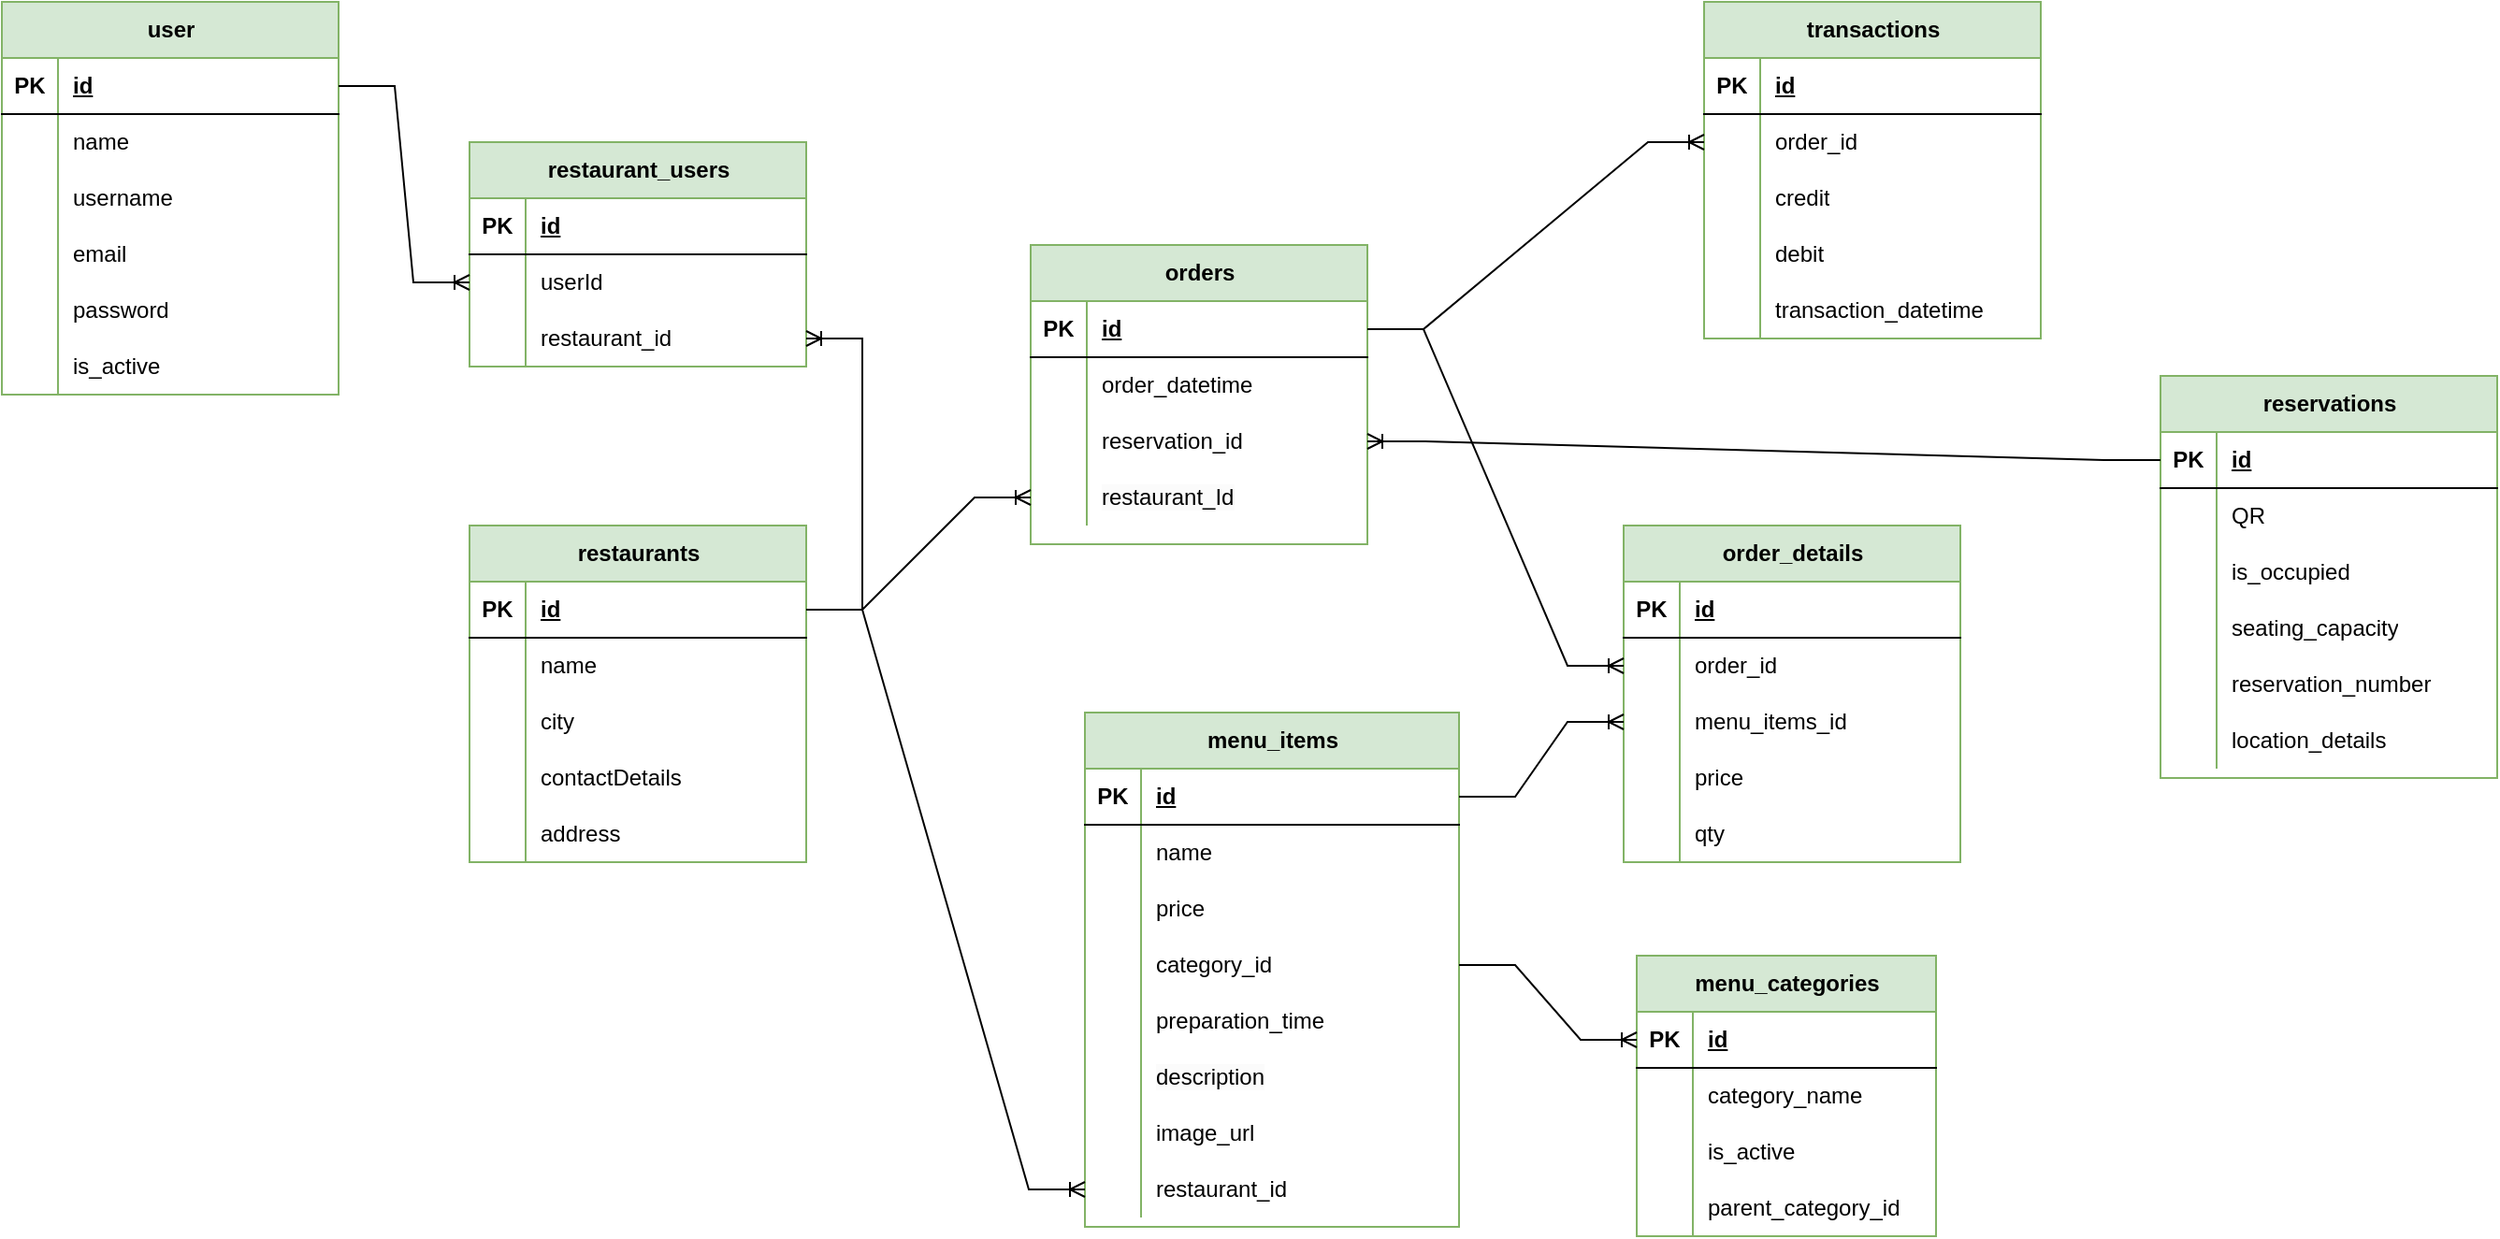 <mxfile version="21.6.2" type="github">
  <diagram name="Page-1" id="wjyDEJwK1ql8XtZCBkip">
    <mxGraphModel dx="3088" dy="796" grid="1" gridSize="10" guides="1" tooltips="1" connect="1" arrows="1" fold="1" page="1" pageScale="1" pageWidth="827" pageHeight="1169" background="none" math="0" shadow="0">
      <root>
        <mxCell id="0" />
        <mxCell id="1" parent="0" />
        <mxCell id="22sVGPtSss4wMUbbfdg5-69" value="menu_items" style="shape=table;startSize=30;container=1;collapsible=1;childLayout=tableLayout;fixedRows=1;rowLines=0;fontStyle=1;align=center;resizeLast=1;html=1;fillColor=#d5e8d4;strokeColor=#82b366;" parent="1" vertex="1">
          <mxGeometry x="-791" y="410" width="200" height="275" as="geometry" />
        </mxCell>
        <mxCell id="22sVGPtSss4wMUbbfdg5-70" value="" style="shape=tableRow;horizontal=0;startSize=0;swimlaneHead=0;swimlaneBody=0;fillColor=none;collapsible=0;dropTarget=0;points=[[0,0.5],[1,0.5]];portConstraint=eastwest;top=0;left=0;right=0;bottom=1;" parent="22sVGPtSss4wMUbbfdg5-69" vertex="1">
          <mxGeometry y="30" width="200" height="30" as="geometry" />
        </mxCell>
        <mxCell id="22sVGPtSss4wMUbbfdg5-71" value="PK" style="shape=partialRectangle;connectable=0;fillColor=none;top=0;left=0;bottom=0;right=0;fontStyle=1;overflow=hidden;whiteSpace=wrap;html=1;" parent="22sVGPtSss4wMUbbfdg5-70" vertex="1">
          <mxGeometry width="30" height="30" as="geometry">
            <mxRectangle width="30" height="30" as="alternateBounds" />
          </mxGeometry>
        </mxCell>
        <mxCell id="22sVGPtSss4wMUbbfdg5-72" value="id" style="shape=partialRectangle;connectable=0;fillColor=none;top=0;left=0;bottom=0;right=0;align=left;spacingLeft=6;fontStyle=5;overflow=hidden;whiteSpace=wrap;html=1;" parent="22sVGPtSss4wMUbbfdg5-70" vertex="1">
          <mxGeometry x="30" width="170" height="30" as="geometry">
            <mxRectangle width="170" height="30" as="alternateBounds" />
          </mxGeometry>
        </mxCell>
        <mxCell id="22sVGPtSss4wMUbbfdg5-73" value="" style="shape=tableRow;horizontal=0;startSize=0;swimlaneHead=0;swimlaneBody=0;fillColor=none;collapsible=0;dropTarget=0;points=[[0,0.5],[1,0.5]];portConstraint=eastwest;top=0;left=0;right=0;bottom=0;" parent="22sVGPtSss4wMUbbfdg5-69" vertex="1">
          <mxGeometry y="60" width="200" height="30" as="geometry" />
        </mxCell>
        <mxCell id="22sVGPtSss4wMUbbfdg5-74" value="" style="shape=partialRectangle;connectable=0;fillColor=none;top=0;left=0;bottom=0;right=0;editable=1;overflow=hidden;whiteSpace=wrap;html=1;" parent="22sVGPtSss4wMUbbfdg5-73" vertex="1">
          <mxGeometry width="30" height="30" as="geometry">
            <mxRectangle width="30" height="30" as="alternateBounds" />
          </mxGeometry>
        </mxCell>
        <mxCell id="22sVGPtSss4wMUbbfdg5-75" value="name" style="shape=partialRectangle;connectable=0;fillColor=none;top=0;left=0;bottom=0;right=0;align=left;spacingLeft=6;overflow=hidden;whiteSpace=wrap;html=1;" parent="22sVGPtSss4wMUbbfdg5-73" vertex="1">
          <mxGeometry x="30" width="170" height="30" as="geometry">
            <mxRectangle width="170" height="30" as="alternateBounds" />
          </mxGeometry>
        </mxCell>
        <mxCell id="22sVGPtSss4wMUbbfdg5-76" value="" style="shape=tableRow;horizontal=0;startSize=0;swimlaneHead=0;swimlaneBody=0;fillColor=none;collapsible=0;dropTarget=0;points=[[0,0.5],[1,0.5]];portConstraint=eastwest;top=0;left=0;right=0;bottom=0;" parent="22sVGPtSss4wMUbbfdg5-69" vertex="1">
          <mxGeometry y="90" width="200" height="30" as="geometry" />
        </mxCell>
        <mxCell id="22sVGPtSss4wMUbbfdg5-77" value="" style="shape=partialRectangle;connectable=0;fillColor=none;top=0;left=0;bottom=0;right=0;editable=1;overflow=hidden;whiteSpace=wrap;html=1;" parent="22sVGPtSss4wMUbbfdg5-76" vertex="1">
          <mxGeometry width="30" height="30" as="geometry">
            <mxRectangle width="30" height="30" as="alternateBounds" />
          </mxGeometry>
        </mxCell>
        <mxCell id="22sVGPtSss4wMUbbfdg5-78" value="price" style="shape=partialRectangle;connectable=0;fillColor=none;top=0;left=0;bottom=0;right=0;align=left;spacingLeft=6;overflow=hidden;whiteSpace=wrap;html=1;" parent="22sVGPtSss4wMUbbfdg5-76" vertex="1">
          <mxGeometry x="30" width="170" height="30" as="geometry">
            <mxRectangle width="170" height="30" as="alternateBounds" />
          </mxGeometry>
        </mxCell>
        <mxCell id="22sVGPtSss4wMUbbfdg5-79" value="" style="shape=tableRow;horizontal=0;startSize=0;swimlaneHead=0;swimlaneBody=0;fillColor=none;collapsible=0;dropTarget=0;points=[[0,0.5],[1,0.5]];portConstraint=eastwest;top=0;left=0;right=0;bottom=0;" parent="22sVGPtSss4wMUbbfdg5-69" vertex="1">
          <mxGeometry y="120" width="200" height="30" as="geometry" />
        </mxCell>
        <mxCell id="22sVGPtSss4wMUbbfdg5-80" value="" style="shape=partialRectangle;connectable=0;fillColor=none;top=0;left=0;bottom=0;right=0;editable=1;overflow=hidden;whiteSpace=wrap;html=1;" parent="22sVGPtSss4wMUbbfdg5-79" vertex="1">
          <mxGeometry width="30" height="30" as="geometry">
            <mxRectangle width="30" height="30" as="alternateBounds" />
          </mxGeometry>
        </mxCell>
        <mxCell id="22sVGPtSss4wMUbbfdg5-81" value="category_id" style="shape=partialRectangle;connectable=0;fillColor=none;top=0;left=0;bottom=0;right=0;align=left;spacingLeft=6;overflow=hidden;whiteSpace=wrap;html=1;" parent="22sVGPtSss4wMUbbfdg5-79" vertex="1">
          <mxGeometry x="30" width="170" height="30" as="geometry">
            <mxRectangle width="170" height="30" as="alternateBounds" />
          </mxGeometry>
        </mxCell>
        <mxCell id="VqWUjOWvPOqiLu1VyxjL-18" style="shape=tableRow;horizontal=0;startSize=0;swimlaneHead=0;swimlaneBody=0;fillColor=none;collapsible=0;dropTarget=0;points=[[0,0.5],[1,0.5]];portConstraint=eastwest;top=0;left=0;right=0;bottom=0;" parent="22sVGPtSss4wMUbbfdg5-69" vertex="1">
          <mxGeometry y="150" width="200" height="30" as="geometry" />
        </mxCell>
        <mxCell id="VqWUjOWvPOqiLu1VyxjL-19" style="shape=partialRectangle;connectable=0;fillColor=none;top=0;left=0;bottom=0;right=0;editable=1;overflow=hidden;whiteSpace=wrap;html=1;" parent="VqWUjOWvPOqiLu1VyxjL-18" vertex="1">
          <mxGeometry width="30" height="30" as="geometry">
            <mxRectangle width="30" height="30" as="alternateBounds" />
          </mxGeometry>
        </mxCell>
        <mxCell id="VqWUjOWvPOqiLu1VyxjL-20" value="preparation_time" style="shape=partialRectangle;connectable=0;fillColor=none;top=0;left=0;bottom=0;right=0;align=left;spacingLeft=6;overflow=hidden;whiteSpace=wrap;html=1;" parent="VqWUjOWvPOqiLu1VyxjL-18" vertex="1">
          <mxGeometry x="30" width="170" height="30" as="geometry">
            <mxRectangle width="170" height="30" as="alternateBounds" />
          </mxGeometry>
        </mxCell>
        <mxCell id="VqWUjOWvPOqiLu1VyxjL-21" style="shape=tableRow;horizontal=0;startSize=0;swimlaneHead=0;swimlaneBody=0;fillColor=none;collapsible=0;dropTarget=0;points=[[0,0.5],[1,0.5]];portConstraint=eastwest;top=0;left=0;right=0;bottom=0;" parent="22sVGPtSss4wMUbbfdg5-69" vertex="1">
          <mxGeometry y="180" width="200" height="30" as="geometry" />
        </mxCell>
        <mxCell id="VqWUjOWvPOqiLu1VyxjL-22" style="shape=partialRectangle;connectable=0;fillColor=none;top=0;left=0;bottom=0;right=0;editable=1;overflow=hidden;whiteSpace=wrap;html=1;" parent="VqWUjOWvPOqiLu1VyxjL-21" vertex="1">
          <mxGeometry width="30" height="30" as="geometry">
            <mxRectangle width="30" height="30" as="alternateBounds" />
          </mxGeometry>
        </mxCell>
        <mxCell id="VqWUjOWvPOqiLu1VyxjL-23" value="&lt;span style=&quot;color: rgb(0, 0, 0); font-family: Helvetica; font-size: 12px; font-style: normal; font-variant-ligatures: normal; font-variant-caps: normal; font-weight: 400; letter-spacing: normal; orphans: 2; text-align: left; text-indent: 0px; text-transform: none; widows: 2; word-spacing: 0px; -webkit-text-stroke-width: 0px; background-color: rgb(251, 251, 251); text-decoration-thickness: initial; text-decoration-style: initial; text-decoration-color: initial; float: none; display: inline !important;&quot;&gt;description&lt;/span&gt;" style="shape=partialRectangle;connectable=0;fillColor=none;top=0;left=0;bottom=0;right=0;align=left;spacingLeft=6;overflow=hidden;whiteSpace=wrap;html=1;" parent="VqWUjOWvPOqiLu1VyxjL-21" vertex="1">
          <mxGeometry x="30" width="170" height="30" as="geometry">
            <mxRectangle width="170" height="30" as="alternateBounds" />
          </mxGeometry>
        </mxCell>
        <mxCell id="VqWUjOWvPOqiLu1VyxjL-24" style="shape=tableRow;horizontal=0;startSize=0;swimlaneHead=0;swimlaneBody=0;fillColor=none;collapsible=0;dropTarget=0;points=[[0,0.5],[1,0.5]];portConstraint=eastwest;top=0;left=0;right=0;bottom=0;" parent="22sVGPtSss4wMUbbfdg5-69" vertex="1">
          <mxGeometry y="210" width="200" height="30" as="geometry" />
        </mxCell>
        <mxCell id="VqWUjOWvPOqiLu1VyxjL-25" style="shape=partialRectangle;connectable=0;fillColor=none;top=0;left=0;bottom=0;right=0;editable=1;overflow=hidden;whiteSpace=wrap;html=1;" parent="VqWUjOWvPOqiLu1VyxjL-24" vertex="1">
          <mxGeometry width="30" height="30" as="geometry">
            <mxRectangle width="30" height="30" as="alternateBounds" />
          </mxGeometry>
        </mxCell>
        <mxCell id="VqWUjOWvPOqiLu1VyxjL-26" value="image_url" style="shape=partialRectangle;connectable=0;fillColor=none;top=0;left=0;bottom=0;right=0;align=left;spacingLeft=6;overflow=hidden;whiteSpace=wrap;html=1;" parent="VqWUjOWvPOqiLu1VyxjL-24" vertex="1">
          <mxGeometry x="30" width="170" height="30" as="geometry">
            <mxRectangle width="170" height="30" as="alternateBounds" />
          </mxGeometry>
        </mxCell>
        <mxCell id="VqWUjOWvPOqiLu1VyxjL-27" style="shape=tableRow;horizontal=0;startSize=0;swimlaneHead=0;swimlaneBody=0;fillColor=none;collapsible=0;dropTarget=0;points=[[0,0.5],[1,0.5]];portConstraint=eastwest;top=0;left=0;right=0;bottom=0;" parent="22sVGPtSss4wMUbbfdg5-69" vertex="1">
          <mxGeometry y="240" width="200" height="30" as="geometry" />
        </mxCell>
        <mxCell id="VqWUjOWvPOqiLu1VyxjL-28" style="shape=partialRectangle;connectable=0;fillColor=none;top=0;left=0;bottom=0;right=0;editable=1;overflow=hidden;whiteSpace=wrap;html=1;" parent="VqWUjOWvPOqiLu1VyxjL-27" vertex="1">
          <mxGeometry width="30" height="30" as="geometry">
            <mxRectangle width="30" height="30" as="alternateBounds" />
          </mxGeometry>
        </mxCell>
        <mxCell id="VqWUjOWvPOqiLu1VyxjL-29" value="restaurant_id" style="shape=partialRectangle;connectable=0;fillColor=none;top=0;left=0;bottom=0;right=0;align=left;spacingLeft=6;overflow=hidden;whiteSpace=wrap;html=1;" parent="VqWUjOWvPOqiLu1VyxjL-27" vertex="1">
          <mxGeometry x="30" width="170" height="30" as="geometry">
            <mxRectangle width="170" height="30" as="alternateBounds" />
          </mxGeometry>
        </mxCell>
        <mxCell id="22sVGPtSss4wMUbbfdg5-83" value="menu_categories" style="shape=table;startSize=30;container=1;collapsible=1;childLayout=tableLayout;fixedRows=1;rowLines=0;fontStyle=1;align=center;resizeLast=1;html=1;fillColor=#d5e8d4;strokeColor=#82b366;" parent="1" vertex="1">
          <mxGeometry x="-496" y="540" width="160" height="150" as="geometry" />
        </mxCell>
        <mxCell id="22sVGPtSss4wMUbbfdg5-84" value="" style="shape=tableRow;horizontal=0;startSize=0;swimlaneHead=0;swimlaneBody=0;fillColor=none;collapsible=0;dropTarget=0;points=[[0,0.5],[1,0.5]];portConstraint=eastwest;top=0;left=0;right=0;bottom=1;" parent="22sVGPtSss4wMUbbfdg5-83" vertex="1">
          <mxGeometry y="30" width="160" height="30" as="geometry" />
        </mxCell>
        <mxCell id="22sVGPtSss4wMUbbfdg5-85" value="PK" style="shape=partialRectangle;connectable=0;fillColor=none;top=0;left=0;bottom=0;right=0;fontStyle=1;overflow=hidden;whiteSpace=wrap;html=1;" parent="22sVGPtSss4wMUbbfdg5-84" vertex="1">
          <mxGeometry width="30" height="30" as="geometry">
            <mxRectangle width="30" height="30" as="alternateBounds" />
          </mxGeometry>
        </mxCell>
        <mxCell id="22sVGPtSss4wMUbbfdg5-86" value="id" style="shape=partialRectangle;connectable=0;fillColor=none;top=0;left=0;bottom=0;right=0;align=left;spacingLeft=6;fontStyle=5;overflow=hidden;whiteSpace=wrap;html=1;" parent="22sVGPtSss4wMUbbfdg5-84" vertex="1">
          <mxGeometry x="30" width="130" height="30" as="geometry">
            <mxRectangle width="130" height="30" as="alternateBounds" />
          </mxGeometry>
        </mxCell>
        <mxCell id="22sVGPtSss4wMUbbfdg5-87" value="" style="shape=tableRow;horizontal=0;startSize=0;swimlaneHead=0;swimlaneBody=0;fillColor=none;collapsible=0;dropTarget=0;points=[[0,0.5],[1,0.5]];portConstraint=eastwest;top=0;left=0;right=0;bottom=0;" parent="22sVGPtSss4wMUbbfdg5-83" vertex="1">
          <mxGeometry y="60" width="160" height="30" as="geometry" />
        </mxCell>
        <mxCell id="22sVGPtSss4wMUbbfdg5-88" value="" style="shape=partialRectangle;connectable=0;fillColor=none;top=0;left=0;bottom=0;right=0;editable=1;overflow=hidden;whiteSpace=wrap;html=1;" parent="22sVGPtSss4wMUbbfdg5-87" vertex="1">
          <mxGeometry width="30" height="30" as="geometry">
            <mxRectangle width="30" height="30" as="alternateBounds" />
          </mxGeometry>
        </mxCell>
        <mxCell id="22sVGPtSss4wMUbbfdg5-89" value="category_name" style="shape=partialRectangle;connectable=0;fillColor=none;top=0;left=0;bottom=0;right=0;align=left;spacingLeft=6;overflow=hidden;whiteSpace=wrap;html=1;" parent="22sVGPtSss4wMUbbfdg5-87" vertex="1">
          <mxGeometry x="30" width="130" height="30" as="geometry">
            <mxRectangle width="130" height="30" as="alternateBounds" />
          </mxGeometry>
        </mxCell>
        <mxCell id="22sVGPtSss4wMUbbfdg5-90" value="" style="shape=tableRow;horizontal=0;startSize=0;swimlaneHead=0;swimlaneBody=0;fillColor=none;collapsible=0;dropTarget=0;points=[[0,0.5],[1,0.5]];portConstraint=eastwest;top=0;left=0;right=0;bottom=0;" parent="22sVGPtSss4wMUbbfdg5-83" vertex="1">
          <mxGeometry y="90" width="160" height="30" as="geometry" />
        </mxCell>
        <mxCell id="22sVGPtSss4wMUbbfdg5-91" value="" style="shape=partialRectangle;connectable=0;fillColor=none;top=0;left=0;bottom=0;right=0;editable=1;overflow=hidden;whiteSpace=wrap;html=1;" parent="22sVGPtSss4wMUbbfdg5-90" vertex="1">
          <mxGeometry width="30" height="30" as="geometry">
            <mxRectangle width="30" height="30" as="alternateBounds" />
          </mxGeometry>
        </mxCell>
        <mxCell id="22sVGPtSss4wMUbbfdg5-92" value="is_active" style="shape=partialRectangle;connectable=0;fillColor=none;top=0;left=0;bottom=0;right=0;align=left;spacingLeft=6;overflow=hidden;whiteSpace=wrap;html=1;" parent="22sVGPtSss4wMUbbfdg5-90" vertex="1">
          <mxGeometry x="30" width="130" height="30" as="geometry">
            <mxRectangle width="130" height="30" as="alternateBounds" />
          </mxGeometry>
        </mxCell>
        <mxCell id="22sVGPtSss4wMUbbfdg5-93" value="" style="shape=tableRow;horizontal=0;startSize=0;swimlaneHead=0;swimlaneBody=0;fillColor=none;collapsible=0;dropTarget=0;points=[[0,0.5],[1,0.5]];portConstraint=eastwest;top=0;left=0;right=0;bottom=0;" parent="22sVGPtSss4wMUbbfdg5-83" vertex="1">
          <mxGeometry y="120" width="160" height="30" as="geometry" />
        </mxCell>
        <mxCell id="22sVGPtSss4wMUbbfdg5-94" value="" style="shape=partialRectangle;connectable=0;fillColor=none;top=0;left=0;bottom=0;right=0;editable=1;overflow=hidden;whiteSpace=wrap;html=1;" parent="22sVGPtSss4wMUbbfdg5-93" vertex="1">
          <mxGeometry width="30" height="30" as="geometry">
            <mxRectangle width="30" height="30" as="alternateBounds" />
          </mxGeometry>
        </mxCell>
        <mxCell id="22sVGPtSss4wMUbbfdg5-95" value="parent_category_id" style="shape=partialRectangle;connectable=0;fillColor=none;top=0;left=0;bottom=0;right=0;align=left;spacingLeft=6;overflow=hidden;whiteSpace=wrap;html=1;" parent="22sVGPtSss4wMUbbfdg5-93" vertex="1">
          <mxGeometry x="30" width="130" height="30" as="geometry">
            <mxRectangle width="130" height="30" as="alternateBounds" />
          </mxGeometry>
        </mxCell>
        <mxCell id="22sVGPtSss4wMUbbfdg5-109" value="" style="edgeStyle=entityRelationEdgeStyle;fontSize=12;html=1;endArrow=ERoneToMany;rounded=0;exitX=1;exitY=0.5;exitDx=0;exitDy=0;entryX=0;entryY=0.5;entryDx=0;entryDy=0;" parent="1" source="22sVGPtSss4wMUbbfdg5-79" target="22sVGPtSss4wMUbbfdg5-84" edge="1">
          <mxGeometry width="100" height="100" relative="1" as="geometry">
            <mxPoint x="-636" y="730" as="sourcePoint" />
            <mxPoint x="-526" y="710" as="targetPoint" />
          </mxGeometry>
        </mxCell>
        <mxCell id="22sVGPtSss4wMUbbfdg5-115" value="orders" style="shape=table;startSize=30;container=1;collapsible=1;childLayout=tableLayout;fixedRows=1;rowLines=0;fontStyle=1;align=center;resizeLast=1;html=1;fillColor=#d5e8d4;strokeColor=#82b366;" parent="1" vertex="1">
          <mxGeometry x="-820" y="160" width="180" height="160" as="geometry" />
        </mxCell>
        <mxCell id="22sVGPtSss4wMUbbfdg5-116" value="" style="shape=tableRow;horizontal=0;startSize=0;swimlaneHead=0;swimlaneBody=0;fillColor=none;collapsible=0;dropTarget=0;points=[[0,0.5],[1,0.5]];portConstraint=eastwest;top=0;left=0;right=0;bottom=1;" parent="22sVGPtSss4wMUbbfdg5-115" vertex="1">
          <mxGeometry y="30" width="180" height="30" as="geometry" />
        </mxCell>
        <mxCell id="22sVGPtSss4wMUbbfdg5-117" value="PK" style="shape=partialRectangle;connectable=0;fillColor=none;top=0;left=0;bottom=0;right=0;fontStyle=1;overflow=hidden;whiteSpace=wrap;html=1;" parent="22sVGPtSss4wMUbbfdg5-116" vertex="1">
          <mxGeometry width="30" height="30" as="geometry">
            <mxRectangle width="30" height="30" as="alternateBounds" />
          </mxGeometry>
        </mxCell>
        <mxCell id="22sVGPtSss4wMUbbfdg5-118" value="id" style="shape=partialRectangle;connectable=0;fillColor=none;top=0;left=0;bottom=0;right=0;align=left;spacingLeft=6;fontStyle=5;overflow=hidden;whiteSpace=wrap;html=1;" parent="22sVGPtSss4wMUbbfdg5-116" vertex="1">
          <mxGeometry x="30" width="150" height="30" as="geometry">
            <mxRectangle width="150" height="30" as="alternateBounds" />
          </mxGeometry>
        </mxCell>
        <mxCell id="22sVGPtSss4wMUbbfdg5-119" value="" style="shape=tableRow;horizontal=0;startSize=0;swimlaneHead=0;swimlaneBody=0;fillColor=none;collapsible=0;dropTarget=0;points=[[0,0.5],[1,0.5]];portConstraint=eastwest;top=0;left=0;right=0;bottom=0;" parent="22sVGPtSss4wMUbbfdg5-115" vertex="1">
          <mxGeometry y="60" width="180" height="30" as="geometry" />
        </mxCell>
        <mxCell id="22sVGPtSss4wMUbbfdg5-120" value="" style="shape=partialRectangle;connectable=0;fillColor=none;top=0;left=0;bottom=0;right=0;editable=1;overflow=hidden;whiteSpace=wrap;html=1;" parent="22sVGPtSss4wMUbbfdg5-119" vertex="1">
          <mxGeometry width="30" height="30" as="geometry">
            <mxRectangle width="30" height="30" as="alternateBounds" />
          </mxGeometry>
        </mxCell>
        <mxCell id="22sVGPtSss4wMUbbfdg5-121" value="order_datetime" style="shape=partialRectangle;connectable=0;fillColor=none;top=0;left=0;bottom=0;right=0;align=left;spacingLeft=6;overflow=hidden;whiteSpace=wrap;html=1;" parent="22sVGPtSss4wMUbbfdg5-119" vertex="1">
          <mxGeometry x="30" width="150" height="30" as="geometry">
            <mxRectangle width="150" height="30" as="alternateBounds" />
          </mxGeometry>
        </mxCell>
        <mxCell id="22sVGPtSss4wMUbbfdg5-122" value="" style="shape=tableRow;horizontal=0;startSize=0;swimlaneHead=0;swimlaneBody=0;fillColor=none;collapsible=0;dropTarget=0;points=[[0,0.5],[1,0.5]];portConstraint=eastwest;top=0;left=0;right=0;bottom=0;" parent="22sVGPtSss4wMUbbfdg5-115" vertex="1">
          <mxGeometry y="90" width="180" height="30" as="geometry" />
        </mxCell>
        <mxCell id="22sVGPtSss4wMUbbfdg5-123" value="" style="shape=partialRectangle;connectable=0;fillColor=none;top=0;left=0;bottom=0;right=0;editable=1;overflow=hidden;whiteSpace=wrap;html=1;" parent="22sVGPtSss4wMUbbfdg5-122" vertex="1">
          <mxGeometry width="30" height="30" as="geometry">
            <mxRectangle width="30" height="30" as="alternateBounds" />
          </mxGeometry>
        </mxCell>
        <mxCell id="22sVGPtSss4wMUbbfdg5-124" value="reservation_id" style="shape=partialRectangle;connectable=0;fillColor=none;top=0;left=0;bottom=0;right=0;align=left;spacingLeft=6;overflow=hidden;whiteSpace=wrap;html=1;" parent="22sVGPtSss4wMUbbfdg5-122" vertex="1">
          <mxGeometry x="30" width="150" height="30" as="geometry">
            <mxRectangle width="150" height="30" as="alternateBounds" />
          </mxGeometry>
        </mxCell>
        <mxCell id="22sVGPtSss4wMUbbfdg5-125" value="" style="shape=tableRow;horizontal=0;startSize=0;swimlaneHead=0;swimlaneBody=0;fillColor=none;collapsible=0;dropTarget=0;points=[[0,0.5],[1,0.5]];portConstraint=eastwest;top=0;left=0;right=0;bottom=0;" parent="22sVGPtSss4wMUbbfdg5-115" vertex="1">
          <mxGeometry y="120" width="180" height="30" as="geometry" />
        </mxCell>
        <mxCell id="22sVGPtSss4wMUbbfdg5-126" value="" style="shape=partialRectangle;connectable=0;fillColor=none;top=0;left=0;bottom=0;right=0;editable=1;overflow=hidden;whiteSpace=wrap;html=1;" parent="22sVGPtSss4wMUbbfdg5-125" vertex="1">
          <mxGeometry width="30" height="30" as="geometry">
            <mxRectangle width="30" height="30" as="alternateBounds" />
          </mxGeometry>
        </mxCell>
        <mxCell id="22sVGPtSss4wMUbbfdg5-127" value="&lt;span style=&quot;color: rgb(0, 0, 0); font-family: Helvetica; font-size: 12px; font-style: normal; font-variant-ligatures: normal; font-variant-caps: normal; font-weight: 400; letter-spacing: normal; orphans: 2; text-align: left; text-indent: 0px; text-transform: none; widows: 2; word-spacing: 0px; -webkit-text-stroke-width: 0px; background-color: rgb(251, 251, 251); text-decoration-thickness: initial; text-decoration-style: initial; text-decoration-color: initial; float: none; display: inline !important;&quot;&gt;restaurant_Id&lt;/span&gt;" style="shape=partialRectangle;connectable=0;fillColor=none;top=0;left=0;bottom=0;right=0;align=left;spacingLeft=6;overflow=hidden;whiteSpace=wrap;html=1;" parent="22sVGPtSss4wMUbbfdg5-125" vertex="1">
          <mxGeometry x="30" width="150" height="30" as="geometry">
            <mxRectangle width="150" height="30" as="alternateBounds" />
          </mxGeometry>
        </mxCell>
        <mxCell id="22sVGPtSss4wMUbbfdg5-128" value="order_details" style="shape=table;startSize=30;container=1;collapsible=1;childLayout=tableLayout;fixedRows=1;rowLines=0;fontStyle=1;align=center;resizeLast=1;html=1;fillColor=#d5e8d4;strokeColor=#82b366;" parent="1" vertex="1">
          <mxGeometry x="-503" y="310" width="180" height="180" as="geometry" />
        </mxCell>
        <mxCell id="22sVGPtSss4wMUbbfdg5-129" value="" style="shape=tableRow;horizontal=0;startSize=0;swimlaneHead=0;swimlaneBody=0;fillColor=none;collapsible=0;dropTarget=0;points=[[0,0.5],[1,0.5]];portConstraint=eastwest;top=0;left=0;right=0;bottom=1;" parent="22sVGPtSss4wMUbbfdg5-128" vertex="1">
          <mxGeometry y="30" width="180" height="30" as="geometry" />
        </mxCell>
        <mxCell id="22sVGPtSss4wMUbbfdg5-130" value="PK" style="shape=partialRectangle;connectable=0;fillColor=none;top=0;left=0;bottom=0;right=0;fontStyle=1;overflow=hidden;whiteSpace=wrap;html=1;" parent="22sVGPtSss4wMUbbfdg5-129" vertex="1">
          <mxGeometry width="30" height="30" as="geometry">
            <mxRectangle width="30" height="30" as="alternateBounds" />
          </mxGeometry>
        </mxCell>
        <mxCell id="22sVGPtSss4wMUbbfdg5-131" value="id" style="shape=partialRectangle;connectable=0;fillColor=none;top=0;left=0;bottom=0;right=0;align=left;spacingLeft=6;fontStyle=5;overflow=hidden;whiteSpace=wrap;html=1;" parent="22sVGPtSss4wMUbbfdg5-129" vertex="1">
          <mxGeometry x="30" width="150" height="30" as="geometry">
            <mxRectangle width="150" height="30" as="alternateBounds" />
          </mxGeometry>
        </mxCell>
        <mxCell id="22sVGPtSss4wMUbbfdg5-132" value="" style="shape=tableRow;horizontal=0;startSize=0;swimlaneHead=0;swimlaneBody=0;fillColor=none;collapsible=0;dropTarget=0;points=[[0,0.5],[1,0.5]];portConstraint=eastwest;top=0;left=0;right=0;bottom=0;" parent="22sVGPtSss4wMUbbfdg5-128" vertex="1">
          <mxGeometry y="60" width="180" height="30" as="geometry" />
        </mxCell>
        <mxCell id="22sVGPtSss4wMUbbfdg5-133" value="" style="shape=partialRectangle;connectable=0;fillColor=none;top=0;left=0;bottom=0;right=0;editable=1;overflow=hidden;whiteSpace=wrap;html=1;" parent="22sVGPtSss4wMUbbfdg5-132" vertex="1">
          <mxGeometry width="30" height="30" as="geometry">
            <mxRectangle width="30" height="30" as="alternateBounds" />
          </mxGeometry>
        </mxCell>
        <mxCell id="22sVGPtSss4wMUbbfdg5-134" value="order_id" style="shape=partialRectangle;connectable=0;fillColor=none;top=0;left=0;bottom=0;right=0;align=left;spacingLeft=6;overflow=hidden;whiteSpace=wrap;html=1;" parent="22sVGPtSss4wMUbbfdg5-132" vertex="1">
          <mxGeometry x="30" width="150" height="30" as="geometry">
            <mxRectangle width="150" height="30" as="alternateBounds" />
          </mxGeometry>
        </mxCell>
        <mxCell id="22sVGPtSss4wMUbbfdg5-138" value="" style="shape=tableRow;horizontal=0;startSize=0;swimlaneHead=0;swimlaneBody=0;fillColor=none;collapsible=0;dropTarget=0;points=[[0,0.5],[1,0.5]];portConstraint=eastwest;top=0;left=0;right=0;bottom=0;" parent="22sVGPtSss4wMUbbfdg5-128" vertex="1">
          <mxGeometry y="90" width="180" height="30" as="geometry" />
        </mxCell>
        <mxCell id="22sVGPtSss4wMUbbfdg5-139" value="" style="shape=partialRectangle;connectable=0;fillColor=none;top=0;left=0;bottom=0;right=0;editable=1;overflow=hidden;whiteSpace=wrap;html=1;" parent="22sVGPtSss4wMUbbfdg5-138" vertex="1">
          <mxGeometry width="30" height="30" as="geometry">
            <mxRectangle width="30" height="30" as="alternateBounds" />
          </mxGeometry>
        </mxCell>
        <mxCell id="22sVGPtSss4wMUbbfdg5-140" value="menu_items_id" style="shape=partialRectangle;connectable=0;fillColor=none;top=0;left=0;bottom=0;right=0;align=left;spacingLeft=6;overflow=hidden;whiteSpace=wrap;html=1;" parent="22sVGPtSss4wMUbbfdg5-138" vertex="1">
          <mxGeometry x="30" width="150" height="30" as="geometry">
            <mxRectangle width="150" height="30" as="alternateBounds" />
          </mxGeometry>
        </mxCell>
        <mxCell id="22sVGPtSss4wMUbbfdg5-135" value="" style="shape=tableRow;horizontal=0;startSize=0;swimlaneHead=0;swimlaneBody=0;fillColor=none;collapsible=0;dropTarget=0;points=[[0,0.5],[1,0.5]];portConstraint=eastwest;top=0;left=0;right=0;bottom=0;" parent="22sVGPtSss4wMUbbfdg5-128" vertex="1">
          <mxGeometry y="120" width="180" height="30" as="geometry" />
        </mxCell>
        <mxCell id="22sVGPtSss4wMUbbfdg5-136" value="" style="shape=partialRectangle;connectable=0;fillColor=none;top=0;left=0;bottom=0;right=0;editable=1;overflow=hidden;whiteSpace=wrap;html=1;" parent="22sVGPtSss4wMUbbfdg5-135" vertex="1">
          <mxGeometry width="30" height="30" as="geometry">
            <mxRectangle width="30" height="30" as="alternateBounds" />
          </mxGeometry>
        </mxCell>
        <mxCell id="22sVGPtSss4wMUbbfdg5-137" value="price" style="shape=partialRectangle;connectable=0;fillColor=none;top=0;left=0;bottom=0;right=0;align=left;spacingLeft=6;overflow=hidden;whiteSpace=wrap;html=1;" parent="22sVGPtSss4wMUbbfdg5-135" vertex="1">
          <mxGeometry x="30" width="150" height="30" as="geometry">
            <mxRectangle width="150" height="30" as="alternateBounds" />
          </mxGeometry>
        </mxCell>
        <mxCell id="VqWUjOWvPOqiLu1VyxjL-38" style="shape=tableRow;horizontal=0;startSize=0;swimlaneHead=0;swimlaneBody=0;fillColor=none;collapsible=0;dropTarget=0;points=[[0,0.5],[1,0.5]];portConstraint=eastwest;top=0;left=0;right=0;bottom=0;" parent="22sVGPtSss4wMUbbfdg5-128" vertex="1">
          <mxGeometry y="150" width="180" height="30" as="geometry" />
        </mxCell>
        <mxCell id="VqWUjOWvPOqiLu1VyxjL-39" style="shape=partialRectangle;connectable=0;fillColor=none;top=0;left=0;bottom=0;right=0;editable=1;overflow=hidden;whiteSpace=wrap;html=1;" parent="VqWUjOWvPOqiLu1VyxjL-38" vertex="1">
          <mxGeometry width="30" height="30" as="geometry">
            <mxRectangle width="30" height="30" as="alternateBounds" />
          </mxGeometry>
        </mxCell>
        <mxCell id="VqWUjOWvPOqiLu1VyxjL-40" value="qty" style="shape=partialRectangle;connectable=0;fillColor=none;top=0;left=0;bottom=0;right=0;align=left;spacingLeft=6;overflow=hidden;whiteSpace=wrap;html=1;" parent="VqWUjOWvPOqiLu1VyxjL-38" vertex="1">
          <mxGeometry x="30" width="150" height="30" as="geometry">
            <mxRectangle width="150" height="30" as="alternateBounds" />
          </mxGeometry>
        </mxCell>
        <mxCell id="22sVGPtSss4wMUbbfdg5-141" value="" style="edgeStyle=entityRelationEdgeStyle;fontSize=12;html=1;endArrow=ERoneToMany;rounded=0;exitX=1;exitY=0.5;exitDx=0;exitDy=0;entryX=0;entryY=0.5;entryDx=0;entryDy=0;" parent="1" source="22sVGPtSss4wMUbbfdg5-116" target="22sVGPtSss4wMUbbfdg5-132" edge="1">
          <mxGeometry width="100" height="100" relative="1" as="geometry">
            <mxPoint x="-436" y="670" as="sourcePoint" />
            <mxPoint x="-336" y="590" as="targetPoint" />
          </mxGeometry>
        </mxCell>
        <mxCell id="22sVGPtSss4wMUbbfdg5-155" value="" style="edgeStyle=entityRelationEdgeStyle;fontSize=12;html=1;endArrow=ERoneToMany;rounded=0;entryX=0;entryY=0.5;entryDx=0;entryDy=0;" parent="1" source="22sVGPtSss4wMUbbfdg5-70" target="22sVGPtSss4wMUbbfdg5-138" edge="1">
          <mxGeometry width="100" height="100" relative="1" as="geometry">
            <mxPoint x="-426" y="650" as="sourcePoint" />
            <mxPoint x="-326" y="550" as="targetPoint" />
          </mxGeometry>
        </mxCell>
        <mxCell id="22sVGPtSss4wMUbbfdg5-156" value="reservations" style="shape=table;startSize=30;container=1;collapsible=1;childLayout=tableLayout;fixedRows=1;rowLines=0;fontStyle=1;align=center;resizeLast=1;html=1;fillColor=#d5e8d4;strokeColor=#82b366;" parent="1" vertex="1">
          <mxGeometry x="-216" y="230" width="180" height="215" as="geometry" />
        </mxCell>
        <mxCell id="22sVGPtSss4wMUbbfdg5-157" value="" style="shape=tableRow;horizontal=0;startSize=0;swimlaneHead=0;swimlaneBody=0;fillColor=none;collapsible=0;dropTarget=0;points=[[0,0.5],[1,0.5]];portConstraint=eastwest;top=0;left=0;right=0;bottom=1;" parent="22sVGPtSss4wMUbbfdg5-156" vertex="1">
          <mxGeometry y="30" width="180" height="30" as="geometry" />
        </mxCell>
        <mxCell id="22sVGPtSss4wMUbbfdg5-158" value="PK" style="shape=partialRectangle;connectable=0;fillColor=none;top=0;left=0;bottom=0;right=0;fontStyle=1;overflow=hidden;whiteSpace=wrap;html=1;" parent="22sVGPtSss4wMUbbfdg5-157" vertex="1">
          <mxGeometry width="30" height="30" as="geometry">
            <mxRectangle width="30" height="30" as="alternateBounds" />
          </mxGeometry>
        </mxCell>
        <mxCell id="22sVGPtSss4wMUbbfdg5-159" value="id" style="shape=partialRectangle;connectable=0;fillColor=none;top=0;left=0;bottom=0;right=0;align=left;spacingLeft=6;fontStyle=5;overflow=hidden;whiteSpace=wrap;html=1;" parent="22sVGPtSss4wMUbbfdg5-157" vertex="1">
          <mxGeometry x="30" width="150" height="30" as="geometry">
            <mxRectangle width="150" height="30" as="alternateBounds" />
          </mxGeometry>
        </mxCell>
        <mxCell id="22sVGPtSss4wMUbbfdg5-160" value="" style="shape=tableRow;horizontal=0;startSize=0;swimlaneHead=0;swimlaneBody=0;fillColor=none;collapsible=0;dropTarget=0;points=[[0,0.5],[1,0.5]];portConstraint=eastwest;top=0;left=0;right=0;bottom=0;" parent="22sVGPtSss4wMUbbfdg5-156" vertex="1">
          <mxGeometry y="60" width="180" height="30" as="geometry" />
        </mxCell>
        <mxCell id="22sVGPtSss4wMUbbfdg5-161" value="" style="shape=partialRectangle;connectable=0;fillColor=none;top=0;left=0;bottom=0;right=0;editable=1;overflow=hidden;whiteSpace=wrap;html=1;" parent="22sVGPtSss4wMUbbfdg5-160" vertex="1">
          <mxGeometry width="30" height="30" as="geometry">
            <mxRectangle width="30" height="30" as="alternateBounds" />
          </mxGeometry>
        </mxCell>
        <mxCell id="22sVGPtSss4wMUbbfdg5-162" value="QR" style="shape=partialRectangle;connectable=0;fillColor=none;top=0;left=0;bottom=0;right=0;align=left;spacingLeft=6;overflow=hidden;whiteSpace=wrap;html=1;" parent="22sVGPtSss4wMUbbfdg5-160" vertex="1">
          <mxGeometry x="30" width="150" height="30" as="geometry">
            <mxRectangle width="150" height="30" as="alternateBounds" />
          </mxGeometry>
        </mxCell>
        <mxCell id="22sVGPtSss4wMUbbfdg5-163" value="" style="shape=tableRow;horizontal=0;startSize=0;swimlaneHead=0;swimlaneBody=0;fillColor=none;collapsible=0;dropTarget=0;points=[[0,0.5],[1,0.5]];portConstraint=eastwest;top=0;left=0;right=0;bottom=0;" parent="22sVGPtSss4wMUbbfdg5-156" vertex="1">
          <mxGeometry y="90" width="180" height="30" as="geometry" />
        </mxCell>
        <mxCell id="22sVGPtSss4wMUbbfdg5-164" value="" style="shape=partialRectangle;connectable=0;fillColor=none;top=0;left=0;bottom=0;right=0;editable=1;overflow=hidden;whiteSpace=wrap;html=1;" parent="22sVGPtSss4wMUbbfdg5-163" vertex="1">
          <mxGeometry width="30" height="30" as="geometry">
            <mxRectangle width="30" height="30" as="alternateBounds" />
          </mxGeometry>
        </mxCell>
        <mxCell id="22sVGPtSss4wMUbbfdg5-165" value="is_occupied" style="shape=partialRectangle;connectable=0;fillColor=none;top=0;left=0;bottom=0;right=0;align=left;spacingLeft=6;overflow=hidden;whiteSpace=wrap;html=1;" parent="22sVGPtSss4wMUbbfdg5-163" vertex="1">
          <mxGeometry x="30" width="150" height="30" as="geometry">
            <mxRectangle width="150" height="30" as="alternateBounds" />
          </mxGeometry>
        </mxCell>
        <mxCell id="22sVGPtSss4wMUbbfdg5-166" value="" style="shape=tableRow;horizontal=0;startSize=0;swimlaneHead=0;swimlaneBody=0;fillColor=none;collapsible=0;dropTarget=0;points=[[0,0.5],[1,0.5]];portConstraint=eastwest;top=0;left=0;right=0;bottom=0;" parent="22sVGPtSss4wMUbbfdg5-156" vertex="1">
          <mxGeometry y="120" width="180" height="30" as="geometry" />
        </mxCell>
        <mxCell id="22sVGPtSss4wMUbbfdg5-167" value="" style="shape=partialRectangle;connectable=0;fillColor=none;top=0;left=0;bottom=0;right=0;editable=1;overflow=hidden;whiteSpace=wrap;html=1;" parent="22sVGPtSss4wMUbbfdg5-166" vertex="1">
          <mxGeometry width="30" height="30" as="geometry">
            <mxRectangle width="30" height="30" as="alternateBounds" />
          </mxGeometry>
        </mxCell>
        <mxCell id="22sVGPtSss4wMUbbfdg5-168" value="seating_capacity" style="shape=partialRectangle;connectable=0;fillColor=none;top=0;left=0;bottom=0;right=0;align=left;spacingLeft=6;overflow=hidden;whiteSpace=wrap;html=1;" parent="22sVGPtSss4wMUbbfdg5-166" vertex="1">
          <mxGeometry x="30" width="150" height="30" as="geometry">
            <mxRectangle width="150" height="30" as="alternateBounds" />
          </mxGeometry>
        </mxCell>
        <mxCell id="VqWUjOWvPOqiLu1VyxjL-41" style="shape=tableRow;horizontal=0;startSize=0;swimlaneHead=0;swimlaneBody=0;fillColor=none;collapsible=0;dropTarget=0;points=[[0,0.5],[1,0.5]];portConstraint=eastwest;top=0;left=0;right=0;bottom=0;" parent="22sVGPtSss4wMUbbfdg5-156" vertex="1">
          <mxGeometry y="150" width="180" height="30" as="geometry" />
        </mxCell>
        <mxCell id="VqWUjOWvPOqiLu1VyxjL-42" style="shape=partialRectangle;connectable=0;fillColor=none;top=0;left=0;bottom=0;right=0;editable=1;overflow=hidden;whiteSpace=wrap;html=1;" parent="VqWUjOWvPOqiLu1VyxjL-41" vertex="1">
          <mxGeometry width="30" height="30" as="geometry">
            <mxRectangle width="30" height="30" as="alternateBounds" />
          </mxGeometry>
        </mxCell>
        <mxCell id="VqWUjOWvPOqiLu1VyxjL-43" value="reservation_number" style="shape=partialRectangle;connectable=0;fillColor=none;top=0;left=0;bottom=0;right=0;align=left;spacingLeft=6;overflow=hidden;whiteSpace=wrap;html=1;" parent="VqWUjOWvPOqiLu1VyxjL-41" vertex="1">
          <mxGeometry x="30" width="150" height="30" as="geometry">
            <mxRectangle width="150" height="30" as="alternateBounds" />
          </mxGeometry>
        </mxCell>
        <mxCell id="VqWUjOWvPOqiLu1VyxjL-44" style="shape=tableRow;horizontal=0;startSize=0;swimlaneHead=0;swimlaneBody=0;fillColor=none;collapsible=0;dropTarget=0;points=[[0,0.5],[1,0.5]];portConstraint=eastwest;top=0;left=0;right=0;bottom=0;" parent="22sVGPtSss4wMUbbfdg5-156" vertex="1">
          <mxGeometry y="180" width="180" height="30" as="geometry" />
        </mxCell>
        <mxCell id="VqWUjOWvPOqiLu1VyxjL-45" style="shape=partialRectangle;connectable=0;fillColor=none;top=0;left=0;bottom=0;right=0;editable=1;overflow=hidden;whiteSpace=wrap;html=1;" parent="VqWUjOWvPOqiLu1VyxjL-44" vertex="1">
          <mxGeometry width="30" height="30" as="geometry">
            <mxRectangle width="30" height="30" as="alternateBounds" />
          </mxGeometry>
        </mxCell>
        <mxCell id="VqWUjOWvPOqiLu1VyxjL-46" value="location_details" style="shape=partialRectangle;connectable=0;fillColor=none;top=0;left=0;bottom=0;right=0;align=left;spacingLeft=6;overflow=hidden;whiteSpace=wrap;html=1;" parent="VqWUjOWvPOqiLu1VyxjL-44" vertex="1">
          <mxGeometry x="30" width="150" height="30" as="geometry">
            <mxRectangle width="150" height="30" as="alternateBounds" />
          </mxGeometry>
        </mxCell>
        <mxCell id="22sVGPtSss4wMUbbfdg5-169" value="" style="edgeStyle=entityRelationEdgeStyle;fontSize=12;html=1;endArrow=ERoneToMany;rounded=0;exitX=0;exitY=0.5;exitDx=0;exitDy=0;entryX=1;entryY=0.5;entryDx=0;entryDy=0;" parent="1" source="22sVGPtSss4wMUbbfdg5-157" target="22sVGPtSss4wMUbbfdg5-122" edge="1">
          <mxGeometry width="100" height="100" relative="1" as="geometry">
            <mxPoint x="-426" y="710" as="sourcePoint" />
            <mxPoint x="-326" y="610" as="targetPoint" />
          </mxGeometry>
        </mxCell>
        <mxCell id="22sVGPtSss4wMUbbfdg5-171" value="transactions" style="shape=table;startSize=30;container=1;collapsible=1;childLayout=tableLayout;fixedRows=1;rowLines=0;fontStyle=1;align=center;resizeLast=1;html=1;fillColor=#d5e8d4;strokeColor=#82b366;" parent="1" vertex="1">
          <mxGeometry x="-460" y="30" width="180" height="180" as="geometry" />
        </mxCell>
        <mxCell id="22sVGPtSss4wMUbbfdg5-172" value="" style="shape=tableRow;horizontal=0;startSize=0;swimlaneHead=0;swimlaneBody=0;fillColor=none;collapsible=0;dropTarget=0;points=[[0,0.5],[1,0.5]];portConstraint=eastwest;top=0;left=0;right=0;bottom=1;" parent="22sVGPtSss4wMUbbfdg5-171" vertex="1">
          <mxGeometry y="30" width="180" height="30" as="geometry" />
        </mxCell>
        <mxCell id="22sVGPtSss4wMUbbfdg5-173" value="PK" style="shape=partialRectangle;connectable=0;fillColor=none;top=0;left=0;bottom=0;right=0;fontStyle=1;overflow=hidden;whiteSpace=wrap;html=1;" parent="22sVGPtSss4wMUbbfdg5-172" vertex="1">
          <mxGeometry width="30" height="30" as="geometry">
            <mxRectangle width="30" height="30" as="alternateBounds" />
          </mxGeometry>
        </mxCell>
        <mxCell id="22sVGPtSss4wMUbbfdg5-174" value="id" style="shape=partialRectangle;connectable=0;fillColor=none;top=0;left=0;bottom=0;right=0;align=left;spacingLeft=6;fontStyle=5;overflow=hidden;whiteSpace=wrap;html=1;" parent="22sVGPtSss4wMUbbfdg5-172" vertex="1">
          <mxGeometry x="30" width="150" height="30" as="geometry">
            <mxRectangle width="150" height="30" as="alternateBounds" />
          </mxGeometry>
        </mxCell>
        <mxCell id="22sVGPtSss4wMUbbfdg5-175" value="" style="shape=tableRow;horizontal=0;startSize=0;swimlaneHead=0;swimlaneBody=0;fillColor=none;collapsible=0;dropTarget=0;points=[[0,0.5],[1,0.5]];portConstraint=eastwest;top=0;left=0;right=0;bottom=0;" parent="22sVGPtSss4wMUbbfdg5-171" vertex="1">
          <mxGeometry y="60" width="180" height="30" as="geometry" />
        </mxCell>
        <mxCell id="22sVGPtSss4wMUbbfdg5-176" value="" style="shape=partialRectangle;connectable=0;fillColor=none;top=0;left=0;bottom=0;right=0;editable=1;overflow=hidden;whiteSpace=wrap;html=1;" parent="22sVGPtSss4wMUbbfdg5-175" vertex="1">
          <mxGeometry width="30" height="30" as="geometry">
            <mxRectangle width="30" height="30" as="alternateBounds" />
          </mxGeometry>
        </mxCell>
        <mxCell id="22sVGPtSss4wMUbbfdg5-177" value="order_id" style="shape=partialRectangle;connectable=0;fillColor=none;top=0;left=0;bottom=0;right=0;align=left;spacingLeft=6;overflow=hidden;whiteSpace=wrap;html=1;" parent="22sVGPtSss4wMUbbfdg5-175" vertex="1">
          <mxGeometry x="30" width="150" height="30" as="geometry">
            <mxRectangle width="150" height="30" as="alternateBounds" />
          </mxGeometry>
        </mxCell>
        <mxCell id="22sVGPtSss4wMUbbfdg5-178" value="" style="shape=tableRow;horizontal=0;startSize=0;swimlaneHead=0;swimlaneBody=0;fillColor=none;collapsible=0;dropTarget=0;points=[[0,0.5],[1,0.5]];portConstraint=eastwest;top=0;left=0;right=0;bottom=0;" parent="22sVGPtSss4wMUbbfdg5-171" vertex="1">
          <mxGeometry y="90" width="180" height="30" as="geometry" />
        </mxCell>
        <mxCell id="22sVGPtSss4wMUbbfdg5-179" value="" style="shape=partialRectangle;connectable=0;fillColor=none;top=0;left=0;bottom=0;right=0;editable=1;overflow=hidden;whiteSpace=wrap;html=1;" parent="22sVGPtSss4wMUbbfdg5-178" vertex="1">
          <mxGeometry width="30" height="30" as="geometry">
            <mxRectangle width="30" height="30" as="alternateBounds" />
          </mxGeometry>
        </mxCell>
        <mxCell id="22sVGPtSss4wMUbbfdg5-180" value="credit" style="shape=partialRectangle;connectable=0;fillColor=none;top=0;left=0;bottom=0;right=0;align=left;spacingLeft=6;overflow=hidden;whiteSpace=wrap;html=1;" parent="22sVGPtSss4wMUbbfdg5-178" vertex="1">
          <mxGeometry x="30" width="150" height="30" as="geometry">
            <mxRectangle width="150" height="30" as="alternateBounds" />
          </mxGeometry>
        </mxCell>
        <mxCell id="22sVGPtSss4wMUbbfdg5-181" value="" style="shape=tableRow;horizontal=0;startSize=0;swimlaneHead=0;swimlaneBody=0;fillColor=none;collapsible=0;dropTarget=0;points=[[0,0.5],[1,0.5]];portConstraint=eastwest;top=0;left=0;right=0;bottom=0;" parent="22sVGPtSss4wMUbbfdg5-171" vertex="1">
          <mxGeometry y="120" width="180" height="30" as="geometry" />
        </mxCell>
        <mxCell id="22sVGPtSss4wMUbbfdg5-182" value="" style="shape=partialRectangle;connectable=0;fillColor=none;top=0;left=0;bottom=0;right=0;editable=1;overflow=hidden;whiteSpace=wrap;html=1;" parent="22sVGPtSss4wMUbbfdg5-181" vertex="1">
          <mxGeometry width="30" height="30" as="geometry">
            <mxRectangle width="30" height="30" as="alternateBounds" />
          </mxGeometry>
        </mxCell>
        <mxCell id="22sVGPtSss4wMUbbfdg5-183" value="debit" style="shape=partialRectangle;connectable=0;fillColor=none;top=0;left=0;bottom=0;right=0;align=left;spacingLeft=6;overflow=hidden;whiteSpace=wrap;html=1;" parent="22sVGPtSss4wMUbbfdg5-181" vertex="1">
          <mxGeometry x="30" width="150" height="30" as="geometry">
            <mxRectangle width="150" height="30" as="alternateBounds" />
          </mxGeometry>
        </mxCell>
        <mxCell id="VqWUjOWvPOqiLu1VyxjL-47" style="shape=tableRow;horizontal=0;startSize=0;swimlaneHead=0;swimlaneBody=0;fillColor=none;collapsible=0;dropTarget=0;points=[[0,0.5],[1,0.5]];portConstraint=eastwest;top=0;left=0;right=0;bottom=0;" parent="22sVGPtSss4wMUbbfdg5-171" vertex="1">
          <mxGeometry y="150" width="180" height="30" as="geometry" />
        </mxCell>
        <mxCell id="VqWUjOWvPOqiLu1VyxjL-48" style="shape=partialRectangle;connectable=0;fillColor=none;top=0;left=0;bottom=0;right=0;editable=1;overflow=hidden;whiteSpace=wrap;html=1;" parent="VqWUjOWvPOqiLu1VyxjL-47" vertex="1">
          <mxGeometry width="30" height="30" as="geometry">
            <mxRectangle width="30" height="30" as="alternateBounds" />
          </mxGeometry>
        </mxCell>
        <mxCell id="VqWUjOWvPOqiLu1VyxjL-49" value="transaction_datetime" style="shape=partialRectangle;connectable=0;fillColor=none;top=0;left=0;bottom=0;right=0;align=left;spacingLeft=6;overflow=hidden;whiteSpace=wrap;html=1;" parent="VqWUjOWvPOqiLu1VyxjL-47" vertex="1">
          <mxGeometry x="30" width="150" height="30" as="geometry">
            <mxRectangle width="150" height="30" as="alternateBounds" />
          </mxGeometry>
        </mxCell>
        <mxCell id="22sVGPtSss4wMUbbfdg5-184" value="" style="edgeStyle=entityRelationEdgeStyle;fontSize=12;html=1;endArrow=ERoneToMany;rounded=0;exitX=1;exitY=0.5;exitDx=0;exitDy=0;entryX=0;entryY=0.5;entryDx=0;entryDy=0;" parent="1" source="22sVGPtSss4wMUbbfdg5-116" target="22sVGPtSss4wMUbbfdg5-175" edge="1">
          <mxGeometry width="100" height="100" relative="1" as="geometry">
            <mxPoint x="24" y="590" as="sourcePoint" />
            <mxPoint x="124" y="490" as="targetPoint" />
          </mxGeometry>
        </mxCell>
        <mxCell id="E8giq_XlF_Ok0GR1yP8p-1" value="restaurants" style="shape=table;startSize=30;container=1;collapsible=1;childLayout=tableLayout;fixedRows=1;rowLines=0;fontStyle=1;align=center;resizeLast=1;html=1;fillColor=#d5e8d4;strokeColor=#82b366;" parent="1" vertex="1">
          <mxGeometry x="-1120" y="310" width="180" height="180" as="geometry" />
        </mxCell>
        <mxCell id="E8giq_XlF_Ok0GR1yP8p-2" value="" style="shape=tableRow;horizontal=0;startSize=0;swimlaneHead=0;swimlaneBody=0;fillColor=none;collapsible=0;dropTarget=0;points=[[0,0.5],[1,0.5]];portConstraint=eastwest;top=0;left=0;right=0;bottom=1;" parent="E8giq_XlF_Ok0GR1yP8p-1" vertex="1">
          <mxGeometry y="30" width="180" height="30" as="geometry" />
        </mxCell>
        <mxCell id="E8giq_XlF_Ok0GR1yP8p-3" value="PK" style="shape=partialRectangle;connectable=0;fillColor=none;top=0;left=0;bottom=0;right=0;fontStyle=1;overflow=hidden;whiteSpace=wrap;html=1;" parent="E8giq_XlF_Ok0GR1yP8p-2" vertex="1">
          <mxGeometry width="30" height="30" as="geometry">
            <mxRectangle width="30" height="30" as="alternateBounds" />
          </mxGeometry>
        </mxCell>
        <mxCell id="E8giq_XlF_Ok0GR1yP8p-4" value="id" style="shape=partialRectangle;connectable=0;fillColor=none;top=0;left=0;bottom=0;right=0;align=left;spacingLeft=6;fontStyle=5;overflow=hidden;whiteSpace=wrap;html=1;" parent="E8giq_XlF_Ok0GR1yP8p-2" vertex="1">
          <mxGeometry x="30" width="150" height="30" as="geometry">
            <mxRectangle width="150" height="30" as="alternateBounds" />
          </mxGeometry>
        </mxCell>
        <mxCell id="E8giq_XlF_Ok0GR1yP8p-5" value="" style="shape=tableRow;horizontal=0;startSize=0;swimlaneHead=0;swimlaneBody=0;fillColor=none;collapsible=0;dropTarget=0;points=[[0,0.5],[1,0.5]];portConstraint=eastwest;top=0;left=0;right=0;bottom=0;" parent="E8giq_XlF_Ok0GR1yP8p-1" vertex="1">
          <mxGeometry y="60" width="180" height="30" as="geometry" />
        </mxCell>
        <mxCell id="E8giq_XlF_Ok0GR1yP8p-6" value="" style="shape=partialRectangle;connectable=0;fillColor=none;top=0;left=0;bottom=0;right=0;editable=1;overflow=hidden;whiteSpace=wrap;html=1;" parent="E8giq_XlF_Ok0GR1yP8p-5" vertex="1">
          <mxGeometry width="30" height="30" as="geometry">
            <mxRectangle width="30" height="30" as="alternateBounds" />
          </mxGeometry>
        </mxCell>
        <mxCell id="E8giq_XlF_Ok0GR1yP8p-7" value="name" style="shape=partialRectangle;connectable=0;fillColor=none;top=0;left=0;bottom=0;right=0;align=left;spacingLeft=6;overflow=hidden;whiteSpace=wrap;html=1;" parent="E8giq_XlF_Ok0GR1yP8p-5" vertex="1">
          <mxGeometry x="30" width="150" height="30" as="geometry">
            <mxRectangle width="150" height="30" as="alternateBounds" />
          </mxGeometry>
        </mxCell>
        <mxCell id="peC-keE3ugR2yV6xWpSw-1" style="shape=tableRow;horizontal=0;startSize=0;swimlaneHead=0;swimlaneBody=0;fillColor=none;collapsible=0;dropTarget=0;points=[[0,0.5],[1,0.5]];portConstraint=eastwest;top=0;left=0;right=0;bottom=0;" vertex="1" parent="E8giq_XlF_Ok0GR1yP8p-1">
          <mxGeometry y="90" width="180" height="30" as="geometry" />
        </mxCell>
        <mxCell id="peC-keE3ugR2yV6xWpSw-2" style="shape=partialRectangle;connectable=0;fillColor=none;top=0;left=0;bottom=0;right=0;editable=1;overflow=hidden;whiteSpace=wrap;html=1;" vertex="1" parent="peC-keE3ugR2yV6xWpSw-1">
          <mxGeometry width="30" height="30" as="geometry">
            <mxRectangle width="30" height="30" as="alternateBounds" />
          </mxGeometry>
        </mxCell>
        <mxCell id="peC-keE3ugR2yV6xWpSw-3" value="city" style="shape=partialRectangle;connectable=0;fillColor=none;top=0;left=0;bottom=0;right=0;align=left;spacingLeft=6;overflow=hidden;whiteSpace=wrap;html=1;" vertex="1" parent="peC-keE3ugR2yV6xWpSw-1">
          <mxGeometry x="30" width="150" height="30" as="geometry">
            <mxRectangle width="150" height="30" as="alternateBounds" />
          </mxGeometry>
        </mxCell>
        <mxCell id="peC-keE3ugR2yV6xWpSw-4" style="shape=tableRow;horizontal=0;startSize=0;swimlaneHead=0;swimlaneBody=0;fillColor=none;collapsible=0;dropTarget=0;points=[[0,0.5],[1,0.5]];portConstraint=eastwest;top=0;left=0;right=0;bottom=0;" vertex="1" parent="E8giq_XlF_Ok0GR1yP8p-1">
          <mxGeometry y="120" width="180" height="30" as="geometry" />
        </mxCell>
        <mxCell id="peC-keE3ugR2yV6xWpSw-5" style="shape=partialRectangle;connectable=0;fillColor=none;top=0;left=0;bottom=0;right=0;editable=1;overflow=hidden;whiteSpace=wrap;html=1;" vertex="1" parent="peC-keE3ugR2yV6xWpSw-4">
          <mxGeometry width="30" height="30" as="geometry">
            <mxRectangle width="30" height="30" as="alternateBounds" />
          </mxGeometry>
        </mxCell>
        <mxCell id="peC-keE3ugR2yV6xWpSw-6" value="contactDetails" style="shape=partialRectangle;connectable=0;fillColor=none;top=0;left=0;bottom=0;right=0;align=left;spacingLeft=6;overflow=hidden;whiteSpace=wrap;html=1;" vertex="1" parent="peC-keE3ugR2yV6xWpSw-4">
          <mxGeometry x="30" width="150" height="30" as="geometry">
            <mxRectangle width="150" height="30" as="alternateBounds" />
          </mxGeometry>
        </mxCell>
        <mxCell id="peC-keE3ugR2yV6xWpSw-7" style="shape=tableRow;horizontal=0;startSize=0;swimlaneHead=0;swimlaneBody=0;fillColor=none;collapsible=0;dropTarget=0;points=[[0,0.5],[1,0.5]];portConstraint=eastwest;top=0;left=0;right=0;bottom=0;" vertex="1" parent="E8giq_XlF_Ok0GR1yP8p-1">
          <mxGeometry y="150" width="180" height="30" as="geometry" />
        </mxCell>
        <mxCell id="peC-keE3ugR2yV6xWpSw-8" style="shape=partialRectangle;connectable=0;fillColor=none;top=0;left=0;bottom=0;right=0;editable=1;overflow=hidden;whiteSpace=wrap;html=1;" vertex="1" parent="peC-keE3ugR2yV6xWpSw-7">
          <mxGeometry width="30" height="30" as="geometry">
            <mxRectangle width="30" height="30" as="alternateBounds" />
          </mxGeometry>
        </mxCell>
        <mxCell id="peC-keE3ugR2yV6xWpSw-9" value="address" style="shape=partialRectangle;connectable=0;fillColor=none;top=0;left=0;bottom=0;right=0;align=left;spacingLeft=6;overflow=hidden;whiteSpace=wrap;html=1;" vertex="1" parent="peC-keE3ugR2yV6xWpSw-7">
          <mxGeometry x="30" width="150" height="30" as="geometry">
            <mxRectangle width="150" height="30" as="alternateBounds" />
          </mxGeometry>
        </mxCell>
        <mxCell id="Or_G--CwFrQKXxexAc5Q-2" value="" style="edgeStyle=entityRelationEdgeStyle;fontSize=12;html=1;endArrow=ERoneToMany;rounded=0;entryX=0;entryY=0.5;entryDx=0;entryDy=0;" parent="1" source="E8giq_XlF_Ok0GR1yP8p-2" target="VqWUjOWvPOqiLu1VyxjL-27" edge="1">
          <mxGeometry width="100" height="100" relative="1" as="geometry">
            <mxPoint x="-490" y="670" as="sourcePoint" />
            <mxPoint x="-310" y="630" as="targetPoint" />
          </mxGeometry>
        </mxCell>
        <mxCell id="Or_G--CwFrQKXxexAc5Q-4" value="" style="edgeStyle=entityRelationEdgeStyle;fontSize=12;html=1;endArrow=ERoneToMany;rounded=0;exitX=1;exitY=0.5;exitDx=0;exitDy=0;entryX=0;entryY=0.5;entryDx=0;entryDy=0;" parent="1" source="E8giq_XlF_Ok0GR1yP8p-2" target="22sVGPtSss4wMUbbfdg5-125" edge="1">
          <mxGeometry width="100" height="100" relative="1" as="geometry">
            <mxPoint x="-120" y="770" as="sourcePoint" />
            <mxPoint x="-20" y="670" as="targetPoint" />
          </mxGeometry>
        </mxCell>
        <mxCell id="xcMY5YvVh0dajqTNxce--14" value="user" style="shape=table;startSize=30;container=1;collapsible=1;childLayout=tableLayout;fixedRows=1;rowLines=0;fontStyle=1;align=center;resizeLast=1;html=1;fillColor=#d5e8d4;strokeColor=#82b366;" parent="1" vertex="1">
          <mxGeometry x="-1370" y="30" width="180" height="210" as="geometry" />
        </mxCell>
        <mxCell id="xcMY5YvVh0dajqTNxce--15" value="" style="shape=tableRow;horizontal=0;startSize=0;swimlaneHead=0;swimlaneBody=0;fillColor=none;collapsible=0;dropTarget=0;points=[[0,0.5],[1,0.5]];portConstraint=eastwest;top=0;left=0;right=0;bottom=1;" parent="xcMY5YvVh0dajqTNxce--14" vertex="1">
          <mxGeometry y="30" width="180" height="30" as="geometry" />
        </mxCell>
        <mxCell id="xcMY5YvVh0dajqTNxce--16" value="PK" style="shape=partialRectangle;connectable=0;fillColor=none;top=0;left=0;bottom=0;right=0;fontStyle=1;overflow=hidden;whiteSpace=wrap;html=1;" parent="xcMY5YvVh0dajqTNxce--15" vertex="1">
          <mxGeometry width="30" height="30" as="geometry">
            <mxRectangle width="30" height="30" as="alternateBounds" />
          </mxGeometry>
        </mxCell>
        <mxCell id="xcMY5YvVh0dajqTNxce--17" value="id" style="shape=partialRectangle;connectable=0;fillColor=none;top=0;left=0;bottom=0;right=0;align=left;spacingLeft=6;fontStyle=5;overflow=hidden;whiteSpace=wrap;html=1;" parent="xcMY5YvVh0dajqTNxce--15" vertex="1">
          <mxGeometry x="30" width="150" height="30" as="geometry">
            <mxRectangle width="150" height="30" as="alternateBounds" />
          </mxGeometry>
        </mxCell>
        <mxCell id="xcMY5YvVh0dajqTNxce--18" value="" style="shape=tableRow;horizontal=0;startSize=0;swimlaneHead=0;swimlaneBody=0;fillColor=none;collapsible=0;dropTarget=0;points=[[0,0.5],[1,0.5]];portConstraint=eastwest;top=0;left=0;right=0;bottom=0;" parent="xcMY5YvVh0dajqTNxce--14" vertex="1">
          <mxGeometry y="60" width="180" height="30" as="geometry" />
        </mxCell>
        <mxCell id="xcMY5YvVh0dajqTNxce--19" value="" style="shape=partialRectangle;connectable=0;fillColor=none;top=0;left=0;bottom=0;right=0;editable=1;overflow=hidden;whiteSpace=wrap;html=1;" parent="xcMY5YvVh0dajqTNxce--18" vertex="1">
          <mxGeometry width="30" height="30" as="geometry">
            <mxRectangle width="30" height="30" as="alternateBounds" />
          </mxGeometry>
        </mxCell>
        <mxCell id="xcMY5YvVh0dajqTNxce--20" value="name" style="shape=partialRectangle;connectable=0;fillColor=none;top=0;left=0;bottom=0;right=0;align=left;spacingLeft=6;overflow=hidden;whiteSpace=wrap;html=1;" parent="xcMY5YvVh0dajqTNxce--18" vertex="1">
          <mxGeometry x="30" width="150" height="30" as="geometry">
            <mxRectangle width="150" height="30" as="alternateBounds" />
          </mxGeometry>
        </mxCell>
        <mxCell id="xcMY5YvVh0dajqTNxce--21" value="" style="shape=tableRow;horizontal=0;startSize=0;swimlaneHead=0;swimlaneBody=0;fillColor=none;collapsible=0;dropTarget=0;points=[[0,0.5],[1,0.5]];portConstraint=eastwest;top=0;left=0;right=0;bottom=0;" parent="xcMY5YvVh0dajqTNxce--14" vertex="1">
          <mxGeometry y="90" width="180" height="30" as="geometry" />
        </mxCell>
        <mxCell id="xcMY5YvVh0dajqTNxce--22" value="" style="shape=partialRectangle;connectable=0;fillColor=none;top=0;left=0;bottom=0;right=0;editable=1;overflow=hidden;whiteSpace=wrap;html=1;" parent="xcMY5YvVh0dajqTNxce--21" vertex="1">
          <mxGeometry width="30" height="30" as="geometry">
            <mxRectangle width="30" height="30" as="alternateBounds" />
          </mxGeometry>
        </mxCell>
        <mxCell id="xcMY5YvVh0dajqTNxce--23" value="username" style="shape=partialRectangle;connectable=0;fillColor=none;top=0;left=0;bottom=0;right=0;align=left;spacingLeft=6;overflow=hidden;whiteSpace=wrap;html=1;" parent="xcMY5YvVh0dajqTNxce--21" vertex="1">
          <mxGeometry x="30" width="150" height="30" as="geometry">
            <mxRectangle width="150" height="30" as="alternateBounds" />
          </mxGeometry>
        </mxCell>
        <mxCell id="xcMY5YvVh0dajqTNxce--24" value="" style="shape=tableRow;horizontal=0;startSize=0;swimlaneHead=0;swimlaneBody=0;fillColor=none;collapsible=0;dropTarget=0;points=[[0,0.5],[1,0.5]];portConstraint=eastwest;top=0;left=0;right=0;bottom=0;" parent="xcMY5YvVh0dajqTNxce--14" vertex="1">
          <mxGeometry y="120" width="180" height="30" as="geometry" />
        </mxCell>
        <mxCell id="xcMY5YvVh0dajqTNxce--25" value="" style="shape=partialRectangle;connectable=0;fillColor=none;top=0;left=0;bottom=0;right=0;editable=1;overflow=hidden;whiteSpace=wrap;html=1;" parent="xcMY5YvVh0dajqTNxce--24" vertex="1">
          <mxGeometry width="30" height="30" as="geometry">
            <mxRectangle width="30" height="30" as="alternateBounds" />
          </mxGeometry>
        </mxCell>
        <mxCell id="xcMY5YvVh0dajqTNxce--26" value="email" style="shape=partialRectangle;connectable=0;fillColor=none;top=0;left=0;bottom=0;right=0;align=left;spacingLeft=6;overflow=hidden;whiteSpace=wrap;html=1;" parent="xcMY5YvVh0dajqTNxce--24" vertex="1">
          <mxGeometry x="30" width="150" height="30" as="geometry">
            <mxRectangle width="150" height="30" as="alternateBounds" />
          </mxGeometry>
        </mxCell>
        <mxCell id="VqWUjOWvPOqiLu1VyxjL-30" style="shape=tableRow;horizontal=0;startSize=0;swimlaneHead=0;swimlaneBody=0;fillColor=none;collapsible=0;dropTarget=0;points=[[0,0.5],[1,0.5]];portConstraint=eastwest;top=0;left=0;right=0;bottom=0;" parent="xcMY5YvVh0dajqTNxce--14" vertex="1">
          <mxGeometry y="150" width="180" height="30" as="geometry" />
        </mxCell>
        <mxCell id="VqWUjOWvPOqiLu1VyxjL-31" style="shape=partialRectangle;connectable=0;fillColor=none;top=0;left=0;bottom=0;right=0;editable=1;overflow=hidden;whiteSpace=wrap;html=1;" parent="VqWUjOWvPOqiLu1VyxjL-30" vertex="1">
          <mxGeometry width="30" height="30" as="geometry">
            <mxRectangle width="30" height="30" as="alternateBounds" />
          </mxGeometry>
        </mxCell>
        <mxCell id="VqWUjOWvPOqiLu1VyxjL-32" value="password" style="shape=partialRectangle;connectable=0;fillColor=none;top=0;left=0;bottom=0;right=0;align=left;spacingLeft=6;overflow=hidden;whiteSpace=wrap;html=1;" parent="VqWUjOWvPOqiLu1VyxjL-30" vertex="1">
          <mxGeometry x="30" width="150" height="30" as="geometry">
            <mxRectangle width="150" height="30" as="alternateBounds" />
          </mxGeometry>
        </mxCell>
        <mxCell id="VqWUjOWvPOqiLu1VyxjL-33" style="shape=tableRow;horizontal=0;startSize=0;swimlaneHead=0;swimlaneBody=0;fillColor=none;collapsible=0;dropTarget=0;points=[[0,0.5],[1,0.5]];portConstraint=eastwest;top=0;left=0;right=0;bottom=0;" parent="xcMY5YvVh0dajqTNxce--14" vertex="1">
          <mxGeometry y="180" width="180" height="30" as="geometry" />
        </mxCell>
        <mxCell id="VqWUjOWvPOqiLu1VyxjL-34" style="shape=partialRectangle;connectable=0;fillColor=none;top=0;left=0;bottom=0;right=0;editable=1;overflow=hidden;whiteSpace=wrap;html=1;" parent="VqWUjOWvPOqiLu1VyxjL-33" vertex="1">
          <mxGeometry width="30" height="30" as="geometry">
            <mxRectangle width="30" height="30" as="alternateBounds" />
          </mxGeometry>
        </mxCell>
        <mxCell id="VqWUjOWvPOqiLu1VyxjL-35" value="is_active" style="shape=partialRectangle;connectable=0;fillColor=none;top=0;left=0;bottom=0;right=0;align=left;spacingLeft=6;overflow=hidden;whiteSpace=wrap;html=1;" parent="VqWUjOWvPOqiLu1VyxjL-33" vertex="1">
          <mxGeometry x="30" width="150" height="30" as="geometry">
            <mxRectangle width="150" height="30" as="alternateBounds" />
          </mxGeometry>
        </mxCell>
        <mxCell id="RL6ZFzAoKV6xFp6mnuEK-1" value="restaurant_users" style="shape=table;startSize=30;container=1;collapsible=1;childLayout=tableLayout;fixedRows=1;rowLines=0;fontStyle=1;align=center;resizeLast=1;html=1;fillColor=#d5e8d4;strokeColor=#82b366;" parent="1" vertex="1">
          <mxGeometry x="-1120" y="105" width="180" height="120" as="geometry" />
        </mxCell>
        <mxCell id="RL6ZFzAoKV6xFp6mnuEK-2" value="" style="shape=tableRow;horizontal=0;startSize=0;swimlaneHead=0;swimlaneBody=0;fillColor=none;collapsible=0;dropTarget=0;points=[[0,0.5],[1,0.5]];portConstraint=eastwest;top=0;left=0;right=0;bottom=1;" parent="RL6ZFzAoKV6xFp6mnuEK-1" vertex="1">
          <mxGeometry y="30" width="180" height="30" as="geometry" />
        </mxCell>
        <mxCell id="RL6ZFzAoKV6xFp6mnuEK-3" value="PK" style="shape=partialRectangle;connectable=0;fillColor=none;top=0;left=0;bottom=0;right=0;fontStyle=1;overflow=hidden;whiteSpace=wrap;html=1;" parent="RL6ZFzAoKV6xFp6mnuEK-2" vertex="1">
          <mxGeometry width="30" height="30" as="geometry">
            <mxRectangle width="30" height="30" as="alternateBounds" />
          </mxGeometry>
        </mxCell>
        <mxCell id="RL6ZFzAoKV6xFp6mnuEK-4" value="id" style="shape=partialRectangle;connectable=0;fillColor=none;top=0;left=0;bottom=0;right=0;align=left;spacingLeft=6;fontStyle=5;overflow=hidden;whiteSpace=wrap;html=1;" parent="RL6ZFzAoKV6xFp6mnuEK-2" vertex="1">
          <mxGeometry x="30" width="150" height="30" as="geometry">
            <mxRectangle width="150" height="30" as="alternateBounds" />
          </mxGeometry>
        </mxCell>
        <mxCell id="RL6ZFzAoKV6xFp6mnuEK-5" value="" style="shape=tableRow;horizontal=0;startSize=0;swimlaneHead=0;swimlaneBody=0;fillColor=none;collapsible=0;dropTarget=0;points=[[0,0.5],[1,0.5]];portConstraint=eastwest;top=0;left=0;right=0;bottom=0;" parent="RL6ZFzAoKV6xFp6mnuEK-1" vertex="1">
          <mxGeometry y="60" width="180" height="30" as="geometry" />
        </mxCell>
        <mxCell id="RL6ZFzAoKV6xFp6mnuEK-6" value="" style="shape=partialRectangle;connectable=0;fillColor=none;top=0;left=0;bottom=0;right=0;editable=1;overflow=hidden;whiteSpace=wrap;html=1;" parent="RL6ZFzAoKV6xFp6mnuEK-5" vertex="1">
          <mxGeometry width="30" height="30" as="geometry">
            <mxRectangle width="30" height="30" as="alternateBounds" />
          </mxGeometry>
        </mxCell>
        <mxCell id="RL6ZFzAoKV6xFp6mnuEK-7" value="userId" style="shape=partialRectangle;connectable=0;fillColor=none;top=0;left=0;bottom=0;right=0;align=left;spacingLeft=6;overflow=hidden;whiteSpace=wrap;html=1;" parent="RL6ZFzAoKV6xFp6mnuEK-5" vertex="1">
          <mxGeometry x="30" width="150" height="30" as="geometry">
            <mxRectangle width="150" height="30" as="alternateBounds" />
          </mxGeometry>
        </mxCell>
        <mxCell id="RL6ZFzAoKV6xFp6mnuEK-8" value="" style="shape=tableRow;horizontal=0;startSize=0;swimlaneHead=0;swimlaneBody=0;fillColor=none;collapsible=0;dropTarget=0;points=[[0,0.5],[1,0.5]];portConstraint=eastwest;top=0;left=0;right=0;bottom=0;" parent="RL6ZFzAoKV6xFp6mnuEK-1" vertex="1">
          <mxGeometry y="90" width="180" height="30" as="geometry" />
        </mxCell>
        <mxCell id="RL6ZFzAoKV6xFp6mnuEK-9" value="" style="shape=partialRectangle;connectable=0;fillColor=none;top=0;left=0;bottom=0;right=0;editable=1;overflow=hidden;whiteSpace=wrap;html=1;" parent="RL6ZFzAoKV6xFp6mnuEK-8" vertex="1">
          <mxGeometry width="30" height="30" as="geometry">
            <mxRectangle width="30" height="30" as="alternateBounds" />
          </mxGeometry>
        </mxCell>
        <mxCell id="RL6ZFzAoKV6xFp6mnuEK-10" value="restaurant_id" style="shape=partialRectangle;connectable=0;fillColor=none;top=0;left=0;bottom=0;right=0;align=left;spacingLeft=6;overflow=hidden;whiteSpace=wrap;html=1;" parent="RL6ZFzAoKV6xFp6mnuEK-8" vertex="1">
          <mxGeometry x="30" width="150" height="30" as="geometry">
            <mxRectangle width="150" height="30" as="alternateBounds" />
          </mxGeometry>
        </mxCell>
        <mxCell id="VqWUjOWvPOqiLu1VyxjL-36" value="" style="edgeStyle=entityRelationEdgeStyle;fontSize=12;html=1;endArrow=ERoneToMany;rounded=0;exitX=1;exitY=0.5;exitDx=0;exitDy=0;entryX=0;entryY=0.5;entryDx=0;entryDy=0;" parent="1" source="xcMY5YvVh0dajqTNxce--15" target="RL6ZFzAoKV6xFp6mnuEK-5" edge="1">
          <mxGeometry width="100" height="100" relative="1" as="geometry">
            <mxPoint x="-1140" y="590" as="sourcePoint" />
            <mxPoint x="-1040" y="490" as="targetPoint" />
          </mxGeometry>
        </mxCell>
        <mxCell id="VqWUjOWvPOqiLu1VyxjL-37" value="" style="edgeStyle=entityRelationEdgeStyle;fontSize=12;html=1;endArrow=ERoneToMany;rounded=0;exitX=1;exitY=0.5;exitDx=0;exitDy=0;entryX=1;entryY=0.5;entryDx=0;entryDy=0;" parent="1" source="E8giq_XlF_Ok0GR1yP8p-2" target="RL6ZFzAoKV6xFp6mnuEK-8" edge="1">
          <mxGeometry width="100" height="100" relative="1" as="geometry">
            <mxPoint x="-990" y="460" as="sourcePoint" />
            <mxPoint x="-890" y="360" as="targetPoint" />
          </mxGeometry>
        </mxCell>
      </root>
    </mxGraphModel>
  </diagram>
</mxfile>
